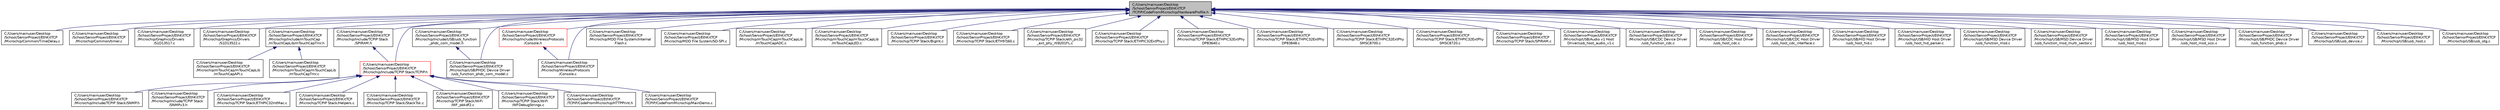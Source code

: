 digraph "C:/Users/mainuser/Desktop/School/SeniorProject/EthKitTCP/TCPIP/CodeFromMicrochip/HardwareProfile.h"
{
  edge [fontname="Helvetica",fontsize="10",labelfontname="Helvetica",labelfontsize="10"];
  node [fontname="Helvetica",fontsize="10",shape=record];
  Node1 [label="C:/Users/mainuser/Desktop\l/School/SeniorProject/EthKitTCP\l/TCPIP/CodeFromMicrochip/HardwareProfile.h",height=0.2,width=0.4,color="black", fillcolor="grey75", style="filled", fontcolor="black"];
  Node1 -> Node2 [dir="back",color="midnightblue",fontsize="10",style="solid",fontname="Helvetica"];
  Node2 [label="C:/Users/mainuser/Desktop\l/School/SeniorProject/EthKitTCP\l/Microchip/Common/TimeDelay.c",height=0.2,width=0.4,color="black", fillcolor="white", style="filled",URL="$_time_delay_8c.html"];
  Node1 -> Node3 [dir="back",color="midnightblue",fontsize="10",style="solid",fontname="Helvetica"];
  Node3 [label="C:/Users/mainuser/Desktop\l/School/SeniorProject/EthKitTCP\l/Microchip/Common/timer.c",height=0.2,width=0.4,color="black", fillcolor="white", style="filled",URL="$timer_8c.html"];
  Node1 -> Node4 [dir="back",color="midnightblue",fontsize="10",style="solid",fontname="Helvetica"];
  Node4 [label="C:/Users/mainuser/Desktop\l/School/SeniorProject/EthKitTCP\l/Microchip/Graphics/Drivers\l/S1D13517.c",height=0.2,width=0.4,color="black", fillcolor="white", style="filled",URL="$_s1_d13517_8c.html"];
  Node1 -> Node5 [dir="back",color="midnightblue",fontsize="10",style="solid",fontname="Helvetica"];
  Node5 [label="C:/Users/mainuser/Desktop\l/School/SeniorProject/EthKitTCP\l/Microchip/Graphics/Drivers\l/S1D13522.c",height=0.2,width=0.4,color="black", fillcolor="white", style="filled",URL="$_s1_d13522_8c.html"];
  Node1 -> Node6 [dir="back",color="midnightblue",fontsize="10",style="solid",fontname="Helvetica"];
  Node6 [label="C:/Users/mainuser/Desktop\l/School/SeniorProject/EthKitTCP\l/Microchip/Include/mTouchCap\l/mTouchCapLib/mTouchCapTmr.h",height=0.2,width=0.4,color="black", fillcolor="white", style="filled",URL="$m_touch_cap_tmr_8h.html"];
  Node6 -> Node7 [dir="back",color="midnightblue",fontsize="10",style="solid",fontname="Helvetica"];
  Node7 [label="C:/Users/mainuser/Desktop\l/School/SeniorProject/EthKitTCP\l/Microchip/mTouchCap/mTouchCapLib\l/mTouchCapAPI.c",height=0.2,width=0.4,color="black", fillcolor="white", style="filled",URL="$m_touch_cap_a_p_i_8c.html"];
  Node6 -> Node8 [dir="back",color="midnightblue",fontsize="10",style="solid",fontname="Helvetica"];
  Node8 [label="C:/Users/mainuser/Desktop\l/School/SeniorProject/EthKitTCP\l/Microchip/mTouchCap/mTouchCapLib\l/mTouchCapTmr.c",height=0.2,width=0.4,color="black", fillcolor="white", style="filled",URL="$m_touch_cap_tmr_8c.html"];
  Node1 -> Node9 [dir="back",color="midnightblue",fontsize="10",style="solid",fontname="Helvetica"];
  Node9 [label="C:/Users/mainuser/Desktop\l/School/SeniorProject/EthKitTCP\l/Microchip/Include/TCPIP Stack\l/SPIRAM.h",height=0.2,width=0.4,color="black", fillcolor="white", style="filled",URL="$_s_p_i_r_a_m_8h.html"];
  Node9 -> Node10 [dir="back",color="midnightblue",fontsize="10",style="solid",fontname="Helvetica"];
  Node10 [label="C:/Users/mainuser/Desktop\l/School/SeniorProject/EthKitTCP\l/Microchip/Include/TCPIP Stack/TCPIP.h",height=0.2,width=0.4,color="red", fillcolor="white", style="filled",URL="$_t_c_p_i_p_8h.html"];
  Node10 -> Node11 [dir="back",color="midnightblue",fontsize="10",style="solid",fontname="Helvetica"];
  Node11 [label="C:/Users/mainuser/Desktop\l/School/SeniorProject/EthKitTCP\l/Microchip/Include/TCPIP Stack/SNMP.h",height=0.2,width=0.4,color="black", fillcolor="white", style="filled",URL="$_s_n_m_p_8h.html"];
  Node10 -> Node12 [dir="back",color="midnightblue",fontsize="10",style="solid",fontname="Helvetica"];
  Node12 [label="C:/Users/mainuser/Desktop\l/School/SeniorProject/EthKitTCP\l/Microchip/Include/TCPIP Stack\l/SNMPv3.h",height=0.2,width=0.4,color="black", fillcolor="white", style="filled",URL="$_s_n_m_pv3_8h.html"];
  Node10 -> Node13 [dir="back",color="midnightblue",fontsize="10",style="solid",fontname="Helvetica"];
  Node13 [label="C:/Users/mainuser/Desktop\l/School/SeniorProject/EthKitTCP\l/Microchip/TCPIP Stack/ETHPIC32IntMac.c",height=0.2,width=0.4,color="black", fillcolor="white", style="filled",URL="$_e_t_h_p_i_c32_int_mac_8c.html"];
  Node10 -> Node14 [dir="back",color="midnightblue",fontsize="10",style="solid",fontname="Helvetica"];
  Node14 [label="C:/Users/mainuser/Desktop\l/School/SeniorProject/EthKitTCP\l/Microchip/TCPIP Stack/Helpers.c",height=0.2,width=0.4,color="black", fillcolor="white", style="filled",URL="$_helpers_8c.html"];
  Node10 -> Node15 [dir="back",color="midnightblue",fontsize="10",style="solid",fontname="Helvetica"];
  Node15 [label="C:/Users/mainuser/Desktop\l/School/SeniorProject/EthKitTCP\l/Microchip/TCPIP Stack/StackTsk.c",height=0.2,width=0.4,color="black", fillcolor="white", style="filled",URL="$_stack_tsk_8c.html"];
  Node10 -> Node16 [dir="back",color="midnightblue",fontsize="10",style="solid",fontname="Helvetica"];
  Node16 [label="C:/Users/mainuser/Desktop\l/School/SeniorProject/EthKitTCP\l/Microchip/TCPIP Stack/WiFi\l/WF_pbkdf2.c",height=0.2,width=0.4,color="black", fillcolor="white", style="filled",URL="$_w_f__pbkdf2_8c.html"];
  Node10 -> Node17 [dir="back",color="midnightblue",fontsize="10",style="solid",fontname="Helvetica"];
  Node17 [label="C:/Users/mainuser/Desktop\l/School/SeniorProject/EthKitTCP\l/Microchip/TCPIP Stack/WiFi\l/WFDebugStrings.c",height=0.2,width=0.4,color="black", fillcolor="white", style="filled",URL="$_w_f_debug_strings_8c.html"];
  Node10 -> Node18 [dir="back",color="midnightblue",fontsize="10",style="solid",fontname="Helvetica"];
  Node18 [label="C:/Users/mainuser/Desktop\l/School/SeniorProject/EthKitTCP\l/TCPIP/CodeFromMicrochip/HTTPPrint.h",height=0.2,width=0.4,color="black", fillcolor="white", style="filled",URL="$_h_t_t_p_print_8h.html"];
  Node10 -> Node19 [dir="back",color="midnightblue",fontsize="10",style="solid",fontname="Helvetica"];
  Node19 [label="C:/Users/mainuser/Desktop\l/School/SeniorProject/EthKitTCP\l/TCPIP/CodeFromMicrochip/MainDemo.c",height=0.2,width=0.4,color="black", fillcolor="white", style="filled",URL="$_main_demo_8c.html"];
  Node1 -> Node10 [dir="back",color="midnightblue",fontsize="10",style="solid",fontname="Helvetica"];
  Node1 -> Node20 [dir="back",color="midnightblue",fontsize="10",style="solid",fontname="Helvetica"];
  Node20 [label="C:/Users/mainuser/Desktop\l/School/SeniorProject/EthKitTCP\l/Microchip/Include/USB/usb_function\l_phdc_com_model.h",height=0.2,width=0.4,color="black", fillcolor="white", style="filled",URL="$usb__function__phdc__com__model_8h.html"];
  Node20 -> Node21 [dir="back",color="midnightblue",fontsize="10",style="solid",fontname="Helvetica"];
  Node21 [label="C:/Users/mainuser/Desktop\l/School/SeniorProject/EthKitTCP\l/Microchip/USB/PHDC Device Driver\l/usb_function_phdc_com_model.c",height=0.2,width=0.4,color="black", fillcolor="white", style="filled",URL="$usb__function__phdc__com__model_8c.html"];
  Node1 -> Node22 [dir="back",color="midnightblue",fontsize="10",style="solid",fontname="Helvetica"];
  Node22 [label="C:/Users/mainuser/Desktop\l/School/SeniorProject/EthKitTCP\l/Microchip/Include/WirelessProtocols\l/Console.h",height=0.2,width=0.4,color="red", fillcolor="white", style="filled",URL="$_console_8h.html"];
  Node22 -> Node23 [dir="back",color="midnightblue",fontsize="10",style="solid",fontname="Helvetica"];
  Node23 [label="C:/Users/mainuser/Desktop\l/School/SeniorProject/EthKitTCP\l/Microchip/WirelessProtocols\l/Console.c",height=0.2,width=0.4,color="black", fillcolor="white", style="filled",URL="$_console_8c.html"];
  Node1 -> Node24 [dir="back",color="midnightblue",fontsize="10",style="solid",fontname="Helvetica"];
  Node24 [label="C:/Users/mainuser/Desktop\l/School/SeniorProject/EthKitTCP\l/Microchip/MDD File System/Internal \lFlash.c",height=0.2,width=0.4,color="black", fillcolor="white", style="filled",URL="$_internal_01_flash_8c.html"];
  Node1 -> Node25 [dir="back",color="midnightblue",fontsize="10",style="solid",fontname="Helvetica"];
  Node25 [label="C:/Users/mainuser/Desktop\l/School/SeniorProject/EthKitTCP\l/Microchip/MDD File System/SD-SPI.c",height=0.2,width=0.4,color="black", fillcolor="white", style="filled",URL="$_s_d-_s_p_i_8c.html"];
  Node1 -> Node26 [dir="back",color="midnightblue",fontsize="10",style="solid",fontname="Helvetica"];
  Node26 [label="C:/Users/mainuser/Desktop\l/School/SeniorProject/EthKitTCP\l/Microchip/mTouchCap/mTouchCapLib\l/mTouchCapADC.c",height=0.2,width=0.4,color="black", fillcolor="white", style="filled",URL="$m_touch_cap_a_d_c_8c.html"];
  Node1 -> Node27 [dir="back",color="midnightblue",fontsize="10",style="solid",fontname="Helvetica"];
  Node27 [label="C:/Users/mainuser/Desktop\l/School/SeniorProject/EthKitTCP\l/Microchip/mTouchCap/mTouchCapLib\l/mTouchCapLED.c",height=0.2,width=0.4,color="black", fillcolor="white", style="filled",URL="$m_touch_cap_l_e_d_8c.html"];
  Node1 -> Node28 [dir="back",color="midnightblue",fontsize="10",style="solid",fontname="Helvetica"];
  Node28 [label="C:/Users/mainuser/Desktop\l/School/SeniorProject/EthKitTCP\l/Microchip/TCPIP Stack/BigInt.c",height=0.2,width=0.4,color="black", fillcolor="white", style="filled",URL="$_big_int_8c.html"];
  Node1 -> Node29 [dir="back",color="midnightblue",fontsize="10",style="solid",fontname="Helvetica"];
  Node29 [label="C:/Users/mainuser/Desktop\l/School/SeniorProject/EthKitTCP\l/Microchip/TCPIP Stack/ETH97J60.c",height=0.2,width=0.4,color="black", fillcolor="white", style="filled",URL="$_e_t_h97_j60_8c.html"];
  Node1 -> Node30 [dir="back",color="midnightblue",fontsize="10",style="solid",fontname="Helvetica"];
  Node30 [label="C:/Users/mainuser/Desktop\l/School/SeniorProject/EthKitTCP\l/Microchip/TCPIP Stack/eth_pic32\l_ext_phy_rtl8201FL.c",height=0.2,width=0.4,color="black", fillcolor="white", style="filled",URL="$eth__pic32__ext__phy__rtl8201_f_l_8c.html"];
  Node1 -> Node31 [dir="back",color="midnightblue",fontsize="10",style="solid",fontname="Helvetica"];
  Node31 [label="C:/Users/mainuser/Desktop\l/School/SeniorProject/EthKitTCP\l/Microchip/TCPIP Stack/ETHPIC32ExtPhy.c",height=0.2,width=0.4,color="black", fillcolor="white", style="filled",URL="$_e_t_h_p_i_c32_ext_phy_8c.html"];
  Node1 -> Node32 [dir="back",color="midnightblue",fontsize="10",style="solid",fontname="Helvetica"];
  Node32 [label="C:/Users/mainuser/Desktop\l/School/SeniorProject/EthKitTCP\l/Microchip/TCPIP Stack/ETHPIC32ExtPhy\lDP83640.c",height=0.2,width=0.4,color="black", fillcolor="white", style="filled",URL="$_e_t_h_p_i_c32_ext_phy_d_p83640_8c.html"];
  Node1 -> Node33 [dir="back",color="midnightblue",fontsize="10",style="solid",fontname="Helvetica"];
  Node33 [label="C:/Users/mainuser/Desktop\l/School/SeniorProject/EthKitTCP\l/Microchip/TCPIP Stack/ETHPIC32ExtPhy\lDP83848.c",height=0.2,width=0.4,color="black", fillcolor="white", style="filled",URL="$_e_t_h_p_i_c32_ext_phy_d_p83848_8c.html"];
  Node1 -> Node34 [dir="back",color="midnightblue",fontsize="10",style="solid",fontname="Helvetica"];
  Node34 [label="C:/Users/mainuser/Desktop\l/School/SeniorProject/EthKitTCP\l/Microchip/TCPIP Stack/ETHPIC32ExtPhy\lSMSC8700.c",height=0.2,width=0.4,color="black", fillcolor="white", style="filled",URL="$_e_t_h_p_i_c32_ext_phy_s_m_s_c8700_8c.html"];
  Node1 -> Node35 [dir="back",color="midnightblue",fontsize="10",style="solid",fontname="Helvetica"];
  Node35 [label="C:/Users/mainuser/Desktop\l/School/SeniorProject/EthKitTCP\l/Microchip/TCPIP Stack/ETHPIC32ExtPhy\lSMSC8720.c",height=0.2,width=0.4,color="black", fillcolor="white", style="filled",URL="$_e_t_h_p_i_c32_ext_phy_s_m_s_c8720_8c.html"];
  Node1 -> Node36 [dir="back",color="midnightblue",fontsize="10",style="solid",fontname="Helvetica"];
  Node36 [label="C:/Users/mainuser/Desktop\l/School/SeniorProject/EthKitTCP\l/Microchip/TCPIP Stack/SPIRAM.c",height=0.2,width=0.4,color="black", fillcolor="white", style="filled",URL="$_s_p_i_r_a_m_8c.html"];
  Node1 -> Node37 [dir="back",color="midnightblue",fontsize="10",style="solid",fontname="Helvetica"];
  Node37 [label="C:/Users/mainuser/Desktop\l/School/SeniorProject/EthKitTCP\l/Microchip/USB/Audio v1 Host\l Driver/usb_host_audio_v1.c",height=0.2,width=0.4,color="black", fillcolor="white", style="filled",URL="$usb__host__audio__v1_8c.html"];
  Node1 -> Node38 [dir="back",color="midnightblue",fontsize="10",style="solid",fontname="Helvetica"];
  Node38 [label="C:/Users/mainuser/Desktop\l/School/SeniorProject/EthKitTCP\l/Microchip/USB/CDC Device Driver\l/usb_function_cdc.c",height=0.2,width=0.4,color="black", fillcolor="white", style="filled",URL="$usb__function__cdc_8c.html"];
  Node1 -> Node39 [dir="back",color="midnightblue",fontsize="10",style="solid",fontname="Helvetica"];
  Node39 [label="C:/Users/mainuser/Desktop\l/School/SeniorProject/EthKitTCP\l/Microchip/USB/CDC Host Driver\l/usb_host_cdc.c",height=0.2,width=0.4,color="black", fillcolor="white", style="filled",URL="$usb__host__cdc_8c.html"];
  Node1 -> Node40 [dir="back",color="midnightblue",fontsize="10",style="solid",fontname="Helvetica"];
  Node40 [label="C:/Users/mainuser/Desktop\l/School/SeniorProject/EthKitTCP\l/Microchip/USB/CDC Host Driver\l/usb_host_cdc_interface.c",height=0.2,width=0.4,color="black", fillcolor="white", style="filled",URL="$usb__host__cdc__interface_8c.html"];
  Node1 -> Node41 [dir="back",color="midnightblue",fontsize="10",style="solid",fontname="Helvetica"];
  Node41 [label="C:/Users/mainuser/Desktop\l/School/SeniorProject/EthKitTCP\l/Microchip/USB/HID Host Driver\l/usb_host_hid.c",height=0.2,width=0.4,color="black", fillcolor="white", style="filled",URL="$usb__host__hid_8c.html"];
  Node1 -> Node42 [dir="back",color="midnightblue",fontsize="10",style="solid",fontname="Helvetica"];
  Node42 [label="C:/Users/mainuser/Desktop\l/School/SeniorProject/EthKitTCP\l/Microchip/USB/HID Host Driver\l/usb_host_hid_parser.c",height=0.2,width=0.4,color="black", fillcolor="white", style="filled",URL="$usb__host__hid__parser_8c.html"];
  Node1 -> Node43 [dir="back",color="midnightblue",fontsize="10",style="solid",fontname="Helvetica"];
  Node43 [label="C:/Users/mainuser/Desktop\l/School/SeniorProject/EthKitTCP\l/Microchip/USB/MSD Device Driver\l/usb_function_msd.c",height=0.2,width=0.4,color="black", fillcolor="white", style="filled",URL="$usb__function__msd_8c.html"];
  Node1 -> Node44 [dir="back",color="midnightblue",fontsize="10",style="solid",fontname="Helvetica"];
  Node44 [label="C:/Users/mainuser/Desktop\l/School/SeniorProject/EthKitTCP\l/Microchip/USB/MSD Device Driver\l/usb_function_msd_multi_sector.c",height=0.2,width=0.4,color="black", fillcolor="white", style="filled",URL="$usb__function__msd__multi__sector_8c.html"];
  Node1 -> Node45 [dir="back",color="midnightblue",fontsize="10",style="solid",fontname="Helvetica"];
  Node45 [label="C:/Users/mainuser/Desktop\l/School/SeniorProject/EthKitTCP\l/Microchip/USB/MSD Host Driver\l/usb_host_msd.c",height=0.2,width=0.4,color="black", fillcolor="white", style="filled",URL="$usb__host__msd_8c.html"];
  Node1 -> Node46 [dir="back",color="midnightblue",fontsize="10",style="solid",fontname="Helvetica"];
  Node46 [label="C:/Users/mainuser/Desktop\l/School/SeniorProject/EthKitTCP\l/Microchip/USB/MSD Host Driver\l/usb_host_msd_scsi.c",height=0.2,width=0.4,color="black", fillcolor="white", style="filled",URL="$usb__host__msd__scsi_8c.html"];
  Node1 -> Node47 [dir="back",color="midnightblue",fontsize="10",style="solid",fontname="Helvetica"];
  Node47 [label="C:/Users/mainuser/Desktop\l/School/SeniorProject/EthKitTCP\l/Microchip/USB/PHDC Device Driver\l/usb_function_phdc.c",height=0.2,width=0.4,color="black", fillcolor="white", style="filled",URL="$usb__function__phdc_8c.html"];
  Node1 -> Node21 [dir="back",color="midnightblue",fontsize="10",style="solid",fontname="Helvetica"];
  Node1 -> Node48 [dir="back",color="midnightblue",fontsize="10",style="solid",fontname="Helvetica"];
  Node48 [label="C:/Users/mainuser/Desktop\l/School/SeniorProject/EthKitTCP\l/Microchip/USB/usb_device.c",height=0.2,width=0.4,color="black", fillcolor="white", style="filled",URL="$usb__device_8c.html"];
  Node1 -> Node49 [dir="back",color="midnightblue",fontsize="10",style="solid",fontname="Helvetica"];
  Node49 [label="C:/Users/mainuser/Desktop\l/School/SeniorProject/EthKitTCP\l/Microchip/USB/usb_host.c",height=0.2,width=0.4,color="black", fillcolor="white", style="filled",URL="$usb__host_8c.html"];
  Node1 -> Node50 [dir="back",color="midnightblue",fontsize="10",style="solid",fontname="Helvetica"];
  Node50 [label="C:/Users/mainuser/Desktop\l/School/SeniorProject/EthKitTCP\l/Microchip/USB/usb_otg.c",height=0.2,width=0.4,color="black", fillcolor="white", style="filled",URL="$usb__otg_8c.html"];
  Node1 -> Node23 [dir="back",color="midnightblue",fontsize="10",style="solid",fontname="Helvetica"];
}
